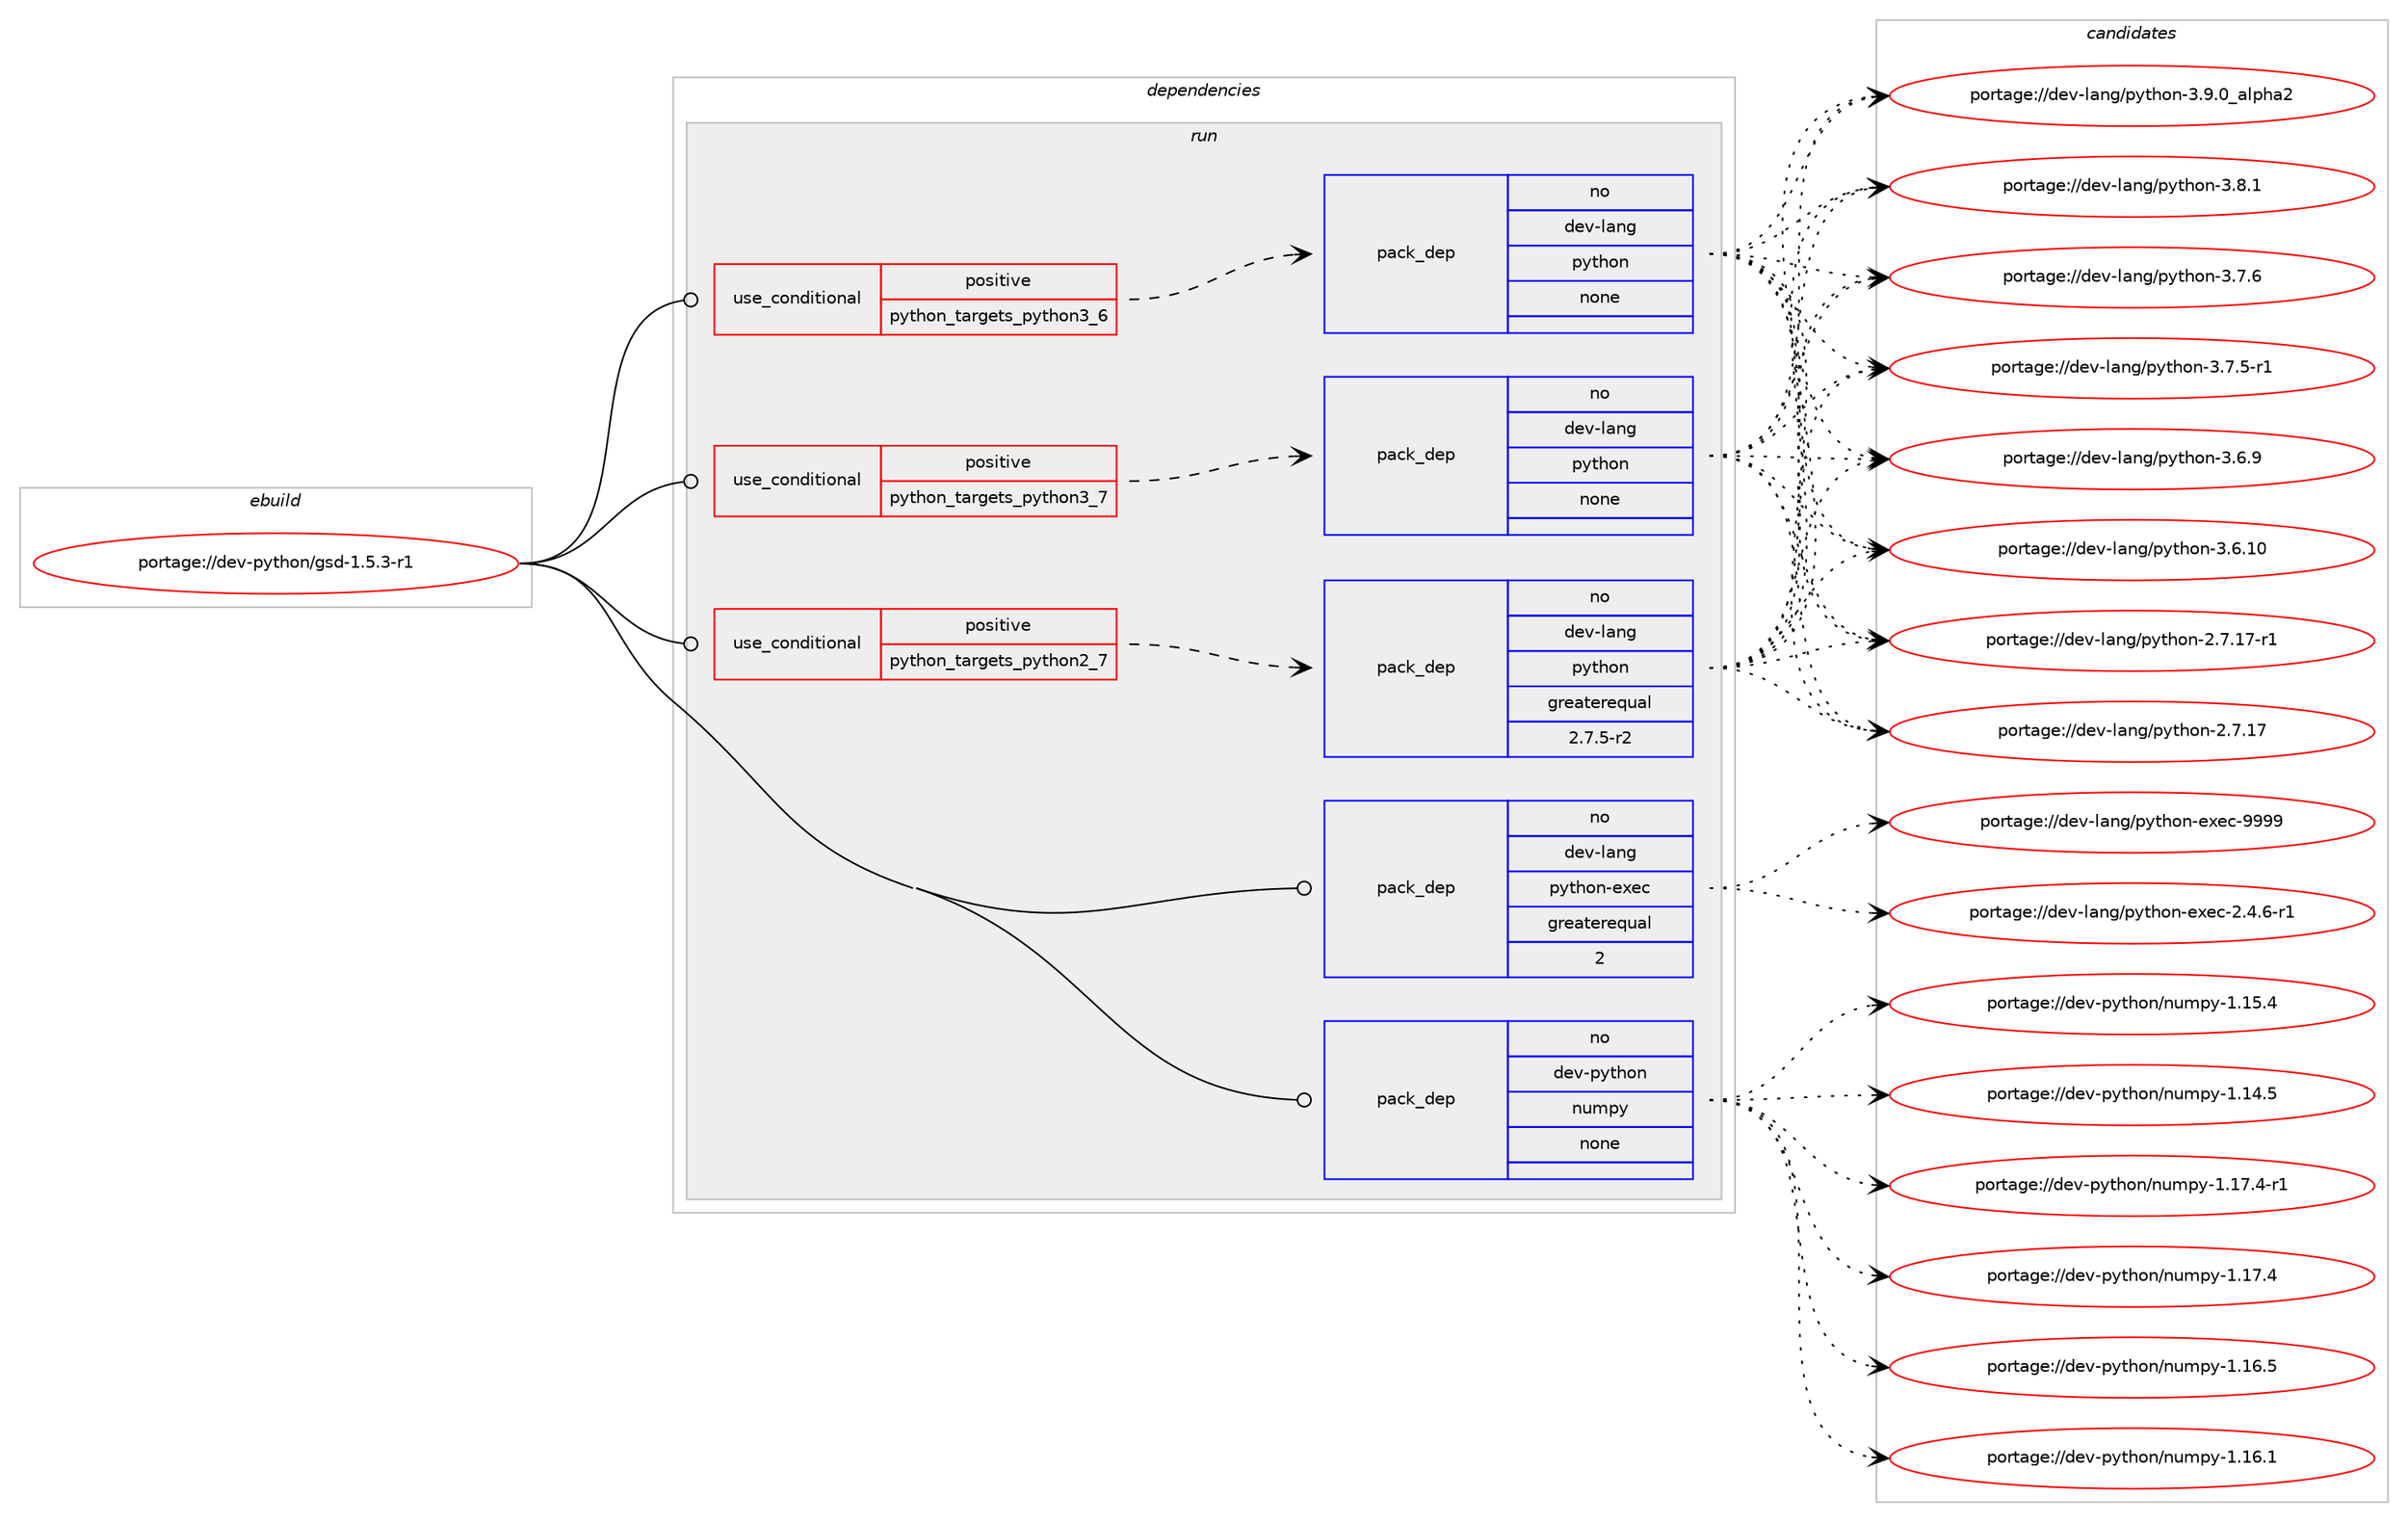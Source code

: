 digraph prolog {

# *************
# Graph options
# *************

newrank=true;
concentrate=true;
compound=true;
graph [rankdir=LR,fontname=Helvetica,fontsize=10,ranksep=1.5];#, ranksep=2.5, nodesep=0.2];
edge  [arrowhead=vee];
node  [fontname=Helvetica,fontsize=10];

# **********
# The ebuild
# **********

subgraph cluster_leftcol {
color=gray;
label=<<i>ebuild</i>>;
id [label="portage://dev-python/gsd-1.5.3-r1", color=red, width=4, href="../dev-python/gsd-1.5.3-r1.svg"];
}

# ****************
# The dependencies
# ****************

subgraph cluster_midcol {
color=gray;
label=<<i>dependencies</i>>;
subgraph cluster_compile {
fillcolor="#eeeeee";
style=filled;
label=<<i>compile</i>>;
}
subgraph cluster_compileandrun {
fillcolor="#eeeeee";
style=filled;
label=<<i>compile and run</i>>;
}
subgraph cluster_run {
fillcolor="#eeeeee";
style=filled;
label=<<i>run</i>>;
subgraph cond115038 {
dependency457434 [label=<<TABLE BORDER="0" CELLBORDER="1" CELLSPACING="0" CELLPADDING="4"><TR><TD ROWSPAN="3" CELLPADDING="10">use_conditional</TD></TR><TR><TD>positive</TD></TR><TR><TD>python_targets_python2_7</TD></TR></TABLE>>, shape=none, color=red];
subgraph pack337412 {
dependency457435 [label=<<TABLE BORDER="0" CELLBORDER="1" CELLSPACING="0" CELLPADDING="4" WIDTH="220"><TR><TD ROWSPAN="6" CELLPADDING="30">pack_dep</TD></TR><TR><TD WIDTH="110">no</TD></TR><TR><TD>dev-lang</TD></TR><TR><TD>python</TD></TR><TR><TD>greaterequal</TD></TR><TR><TD>2.7.5-r2</TD></TR></TABLE>>, shape=none, color=blue];
}
dependency457434:e -> dependency457435:w [weight=20,style="dashed",arrowhead="vee"];
}
id:e -> dependency457434:w [weight=20,style="solid",arrowhead="odot"];
subgraph cond115039 {
dependency457436 [label=<<TABLE BORDER="0" CELLBORDER="1" CELLSPACING="0" CELLPADDING="4"><TR><TD ROWSPAN="3" CELLPADDING="10">use_conditional</TD></TR><TR><TD>positive</TD></TR><TR><TD>python_targets_python3_6</TD></TR></TABLE>>, shape=none, color=red];
subgraph pack337413 {
dependency457437 [label=<<TABLE BORDER="0" CELLBORDER="1" CELLSPACING="0" CELLPADDING="4" WIDTH="220"><TR><TD ROWSPAN="6" CELLPADDING="30">pack_dep</TD></TR><TR><TD WIDTH="110">no</TD></TR><TR><TD>dev-lang</TD></TR><TR><TD>python</TD></TR><TR><TD>none</TD></TR><TR><TD></TD></TR></TABLE>>, shape=none, color=blue];
}
dependency457436:e -> dependency457437:w [weight=20,style="dashed",arrowhead="vee"];
}
id:e -> dependency457436:w [weight=20,style="solid",arrowhead="odot"];
subgraph cond115040 {
dependency457438 [label=<<TABLE BORDER="0" CELLBORDER="1" CELLSPACING="0" CELLPADDING="4"><TR><TD ROWSPAN="3" CELLPADDING="10">use_conditional</TD></TR><TR><TD>positive</TD></TR><TR><TD>python_targets_python3_7</TD></TR></TABLE>>, shape=none, color=red];
subgraph pack337414 {
dependency457439 [label=<<TABLE BORDER="0" CELLBORDER="1" CELLSPACING="0" CELLPADDING="4" WIDTH="220"><TR><TD ROWSPAN="6" CELLPADDING="30">pack_dep</TD></TR><TR><TD WIDTH="110">no</TD></TR><TR><TD>dev-lang</TD></TR><TR><TD>python</TD></TR><TR><TD>none</TD></TR><TR><TD></TD></TR></TABLE>>, shape=none, color=blue];
}
dependency457438:e -> dependency457439:w [weight=20,style="dashed",arrowhead="vee"];
}
id:e -> dependency457438:w [weight=20,style="solid",arrowhead="odot"];
subgraph pack337415 {
dependency457440 [label=<<TABLE BORDER="0" CELLBORDER="1" CELLSPACING="0" CELLPADDING="4" WIDTH="220"><TR><TD ROWSPAN="6" CELLPADDING="30">pack_dep</TD></TR><TR><TD WIDTH="110">no</TD></TR><TR><TD>dev-lang</TD></TR><TR><TD>python-exec</TD></TR><TR><TD>greaterequal</TD></TR><TR><TD>2</TD></TR></TABLE>>, shape=none, color=blue];
}
id:e -> dependency457440:w [weight=20,style="solid",arrowhead="odot"];
subgraph pack337416 {
dependency457441 [label=<<TABLE BORDER="0" CELLBORDER="1" CELLSPACING="0" CELLPADDING="4" WIDTH="220"><TR><TD ROWSPAN="6" CELLPADDING="30">pack_dep</TD></TR><TR><TD WIDTH="110">no</TD></TR><TR><TD>dev-python</TD></TR><TR><TD>numpy</TD></TR><TR><TD>none</TD></TR><TR><TD></TD></TR></TABLE>>, shape=none, color=blue];
}
id:e -> dependency457441:w [weight=20,style="solid",arrowhead="odot"];
}
}

# **************
# The candidates
# **************

subgraph cluster_choices {
rank=same;
color=gray;
label=<<i>candidates</i>>;

subgraph choice337412 {
color=black;
nodesep=1;
choice10010111845108971101034711212111610411111045514657464895971081121049750 [label="portage://dev-lang/python-3.9.0_alpha2", color=red, width=4,href="../dev-lang/python-3.9.0_alpha2.svg"];
choice100101118451089711010347112121116104111110455146564649 [label="portage://dev-lang/python-3.8.1", color=red, width=4,href="../dev-lang/python-3.8.1.svg"];
choice100101118451089711010347112121116104111110455146554654 [label="portage://dev-lang/python-3.7.6", color=red, width=4,href="../dev-lang/python-3.7.6.svg"];
choice1001011184510897110103471121211161041111104551465546534511449 [label="portage://dev-lang/python-3.7.5-r1", color=red, width=4,href="../dev-lang/python-3.7.5-r1.svg"];
choice100101118451089711010347112121116104111110455146544657 [label="portage://dev-lang/python-3.6.9", color=red, width=4,href="../dev-lang/python-3.6.9.svg"];
choice10010111845108971101034711212111610411111045514654464948 [label="portage://dev-lang/python-3.6.10", color=red, width=4,href="../dev-lang/python-3.6.10.svg"];
choice100101118451089711010347112121116104111110455046554649554511449 [label="portage://dev-lang/python-2.7.17-r1", color=red, width=4,href="../dev-lang/python-2.7.17-r1.svg"];
choice10010111845108971101034711212111610411111045504655464955 [label="portage://dev-lang/python-2.7.17", color=red, width=4,href="../dev-lang/python-2.7.17.svg"];
dependency457435:e -> choice10010111845108971101034711212111610411111045514657464895971081121049750:w [style=dotted,weight="100"];
dependency457435:e -> choice100101118451089711010347112121116104111110455146564649:w [style=dotted,weight="100"];
dependency457435:e -> choice100101118451089711010347112121116104111110455146554654:w [style=dotted,weight="100"];
dependency457435:e -> choice1001011184510897110103471121211161041111104551465546534511449:w [style=dotted,weight="100"];
dependency457435:e -> choice100101118451089711010347112121116104111110455146544657:w [style=dotted,weight="100"];
dependency457435:e -> choice10010111845108971101034711212111610411111045514654464948:w [style=dotted,weight="100"];
dependency457435:e -> choice100101118451089711010347112121116104111110455046554649554511449:w [style=dotted,weight="100"];
dependency457435:e -> choice10010111845108971101034711212111610411111045504655464955:w [style=dotted,weight="100"];
}
subgraph choice337413 {
color=black;
nodesep=1;
choice10010111845108971101034711212111610411111045514657464895971081121049750 [label="portage://dev-lang/python-3.9.0_alpha2", color=red, width=4,href="../dev-lang/python-3.9.0_alpha2.svg"];
choice100101118451089711010347112121116104111110455146564649 [label="portage://dev-lang/python-3.8.1", color=red, width=4,href="../dev-lang/python-3.8.1.svg"];
choice100101118451089711010347112121116104111110455146554654 [label="portage://dev-lang/python-3.7.6", color=red, width=4,href="../dev-lang/python-3.7.6.svg"];
choice1001011184510897110103471121211161041111104551465546534511449 [label="portage://dev-lang/python-3.7.5-r1", color=red, width=4,href="../dev-lang/python-3.7.5-r1.svg"];
choice100101118451089711010347112121116104111110455146544657 [label="portage://dev-lang/python-3.6.9", color=red, width=4,href="../dev-lang/python-3.6.9.svg"];
choice10010111845108971101034711212111610411111045514654464948 [label="portage://dev-lang/python-3.6.10", color=red, width=4,href="../dev-lang/python-3.6.10.svg"];
choice100101118451089711010347112121116104111110455046554649554511449 [label="portage://dev-lang/python-2.7.17-r1", color=red, width=4,href="../dev-lang/python-2.7.17-r1.svg"];
choice10010111845108971101034711212111610411111045504655464955 [label="portage://dev-lang/python-2.7.17", color=red, width=4,href="../dev-lang/python-2.7.17.svg"];
dependency457437:e -> choice10010111845108971101034711212111610411111045514657464895971081121049750:w [style=dotted,weight="100"];
dependency457437:e -> choice100101118451089711010347112121116104111110455146564649:w [style=dotted,weight="100"];
dependency457437:e -> choice100101118451089711010347112121116104111110455146554654:w [style=dotted,weight="100"];
dependency457437:e -> choice1001011184510897110103471121211161041111104551465546534511449:w [style=dotted,weight="100"];
dependency457437:e -> choice100101118451089711010347112121116104111110455146544657:w [style=dotted,weight="100"];
dependency457437:e -> choice10010111845108971101034711212111610411111045514654464948:w [style=dotted,weight="100"];
dependency457437:e -> choice100101118451089711010347112121116104111110455046554649554511449:w [style=dotted,weight="100"];
dependency457437:e -> choice10010111845108971101034711212111610411111045504655464955:w [style=dotted,weight="100"];
}
subgraph choice337414 {
color=black;
nodesep=1;
choice10010111845108971101034711212111610411111045514657464895971081121049750 [label="portage://dev-lang/python-3.9.0_alpha2", color=red, width=4,href="../dev-lang/python-3.9.0_alpha2.svg"];
choice100101118451089711010347112121116104111110455146564649 [label="portage://dev-lang/python-3.8.1", color=red, width=4,href="../dev-lang/python-3.8.1.svg"];
choice100101118451089711010347112121116104111110455146554654 [label="portage://dev-lang/python-3.7.6", color=red, width=4,href="../dev-lang/python-3.7.6.svg"];
choice1001011184510897110103471121211161041111104551465546534511449 [label="portage://dev-lang/python-3.7.5-r1", color=red, width=4,href="../dev-lang/python-3.7.5-r1.svg"];
choice100101118451089711010347112121116104111110455146544657 [label="portage://dev-lang/python-3.6.9", color=red, width=4,href="../dev-lang/python-3.6.9.svg"];
choice10010111845108971101034711212111610411111045514654464948 [label="portage://dev-lang/python-3.6.10", color=red, width=4,href="../dev-lang/python-3.6.10.svg"];
choice100101118451089711010347112121116104111110455046554649554511449 [label="portage://dev-lang/python-2.7.17-r1", color=red, width=4,href="../dev-lang/python-2.7.17-r1.svg"];
choice10010111845108971101034711212111610411111045504655464955 [label="portage://dev-lang/python-2.7.17", color=red, width=4,href="../dev-lang/python-2.7.17.svg"];
dependency457439:e -> choice10010111845108971101034711212111610411111045514657464895971081121049750:w [style=dotted,weight="100"];
dependency457439:e -> choice100101118451089711010347112121116104111110455146564649:w [style=dotted,weight="100"];
dependency457439:e -> choice100101118451089711010347112121116104111110455146554654:w [style=dotted,weight="100"];
dependency457439:e -> choice1001011184510897110103471121211161041111104551465546534511449:w [style=dotted,weight="100"];
dependency457439:e -> choice100101118451089711010347112121116104111110455146544657:w [style=dotted,weight="100"];
dependency457439:e -> choice10010111845108971101034711212111610411111045514654464948:w [style=dotted,weight="100"];
dependency457439:e -> choice100101118451089711010347112121116104111110455046554649554511449:w [style=dotted,weight="100"];
dependency457439:e -> choice10010111845108971101034711212111610411111045504655464955:w [style=dotted,weight="100"];
}
subgraph choice337415 {
color=black;
nodesep=1;
choice10010111845108971101034711212111610411111045101120101994557575757 [label="portage://dev-lang/python-exec-9999", color=red, width=4,href="../dev-lang/python-exec-9999.svg"];
choice10010111845108971101034711212111610411111045101120101994550465246544511449 [label="portage://dev-lang/python-exec-2.4.6-r1", color=red, width=4,href="../dev-lang/python-exec-2.4.6-r1.svg"];
dependency457440:e -> choice10010111845108971101034711212111610411111045101120101994557575757:w [style=dotted,weight="100"];
dependency457440:e -> choice10010111845108971101034711212111610411111045101120101994550465246544511449:w [style=dotted,weight="100"];
}
subgraph choice337416 {
color=black;
nodesep=1;
choice1001011184511212111610411111047110117109112121454946495546524511449 [label="portage://dev-python/numpy-1.17.4-r1", color=red, width=4,href="../dev-python/numpy-1.17.4-r1.svg"];
choice100101118451121211161041111104711011710911212145494649554652 [label="portage://dev-python/numpy-1.17.4", color=red, width=4,href="../dev-python/numpy-1.17.4.svg"];
choice100101118451121211161041111104711011710911212145494649544653 [label="portage://dev-python/numpy-1.16.5", color=red, width=4,href="../dev-python/numpy-1.16.5.svg"];
choice100101118451121211161041111104711011710911212145494649544649 [label="portage://dev-python/numpy-1.16.1", color=red, width=4,href="../dev-python/numpy-1.16.1.svg"];
choice100101118451121211161041111104711011710911212145494649534652 [label="portage://dev-python/numpy-1.15.4", color=red, width=4,href="../dev-python/numpy-1.15.4.svg"];
choice100101118451121211161041111104711011710911212145494649524653 [label="portage://dev-python/numpy-1.14.5", color=red, width=4,href="../dev-python/numpy-1.14.5.svg"];
dependency457441:e -> choice1001011184511212111610411111047110117109112121454946495546524511449:w [style=dotted,weight="100"];
dependency457441:e -> choice100101118451121211161041111104711011710911212145494649554652:w [style=dotted,weight="100"];
dependency457441:e -> choice100101118451121211161041111104711011710911212145494649544653:w [style=dotted,weight="100"];
dependency457441:e -> choice100101118451121211161041111104711011710911212145494649544649:w [style=dotted,weight="100"];
dependency457441:e -> choice100101118451121211161041111104711011710911212145494649534652:w [style=dotted,weight="100"];
dependency457441:e -> choice100101118451121211161041111104711011710911212145494649524653:w [style=dotted,weight="100"];
}
}

}
